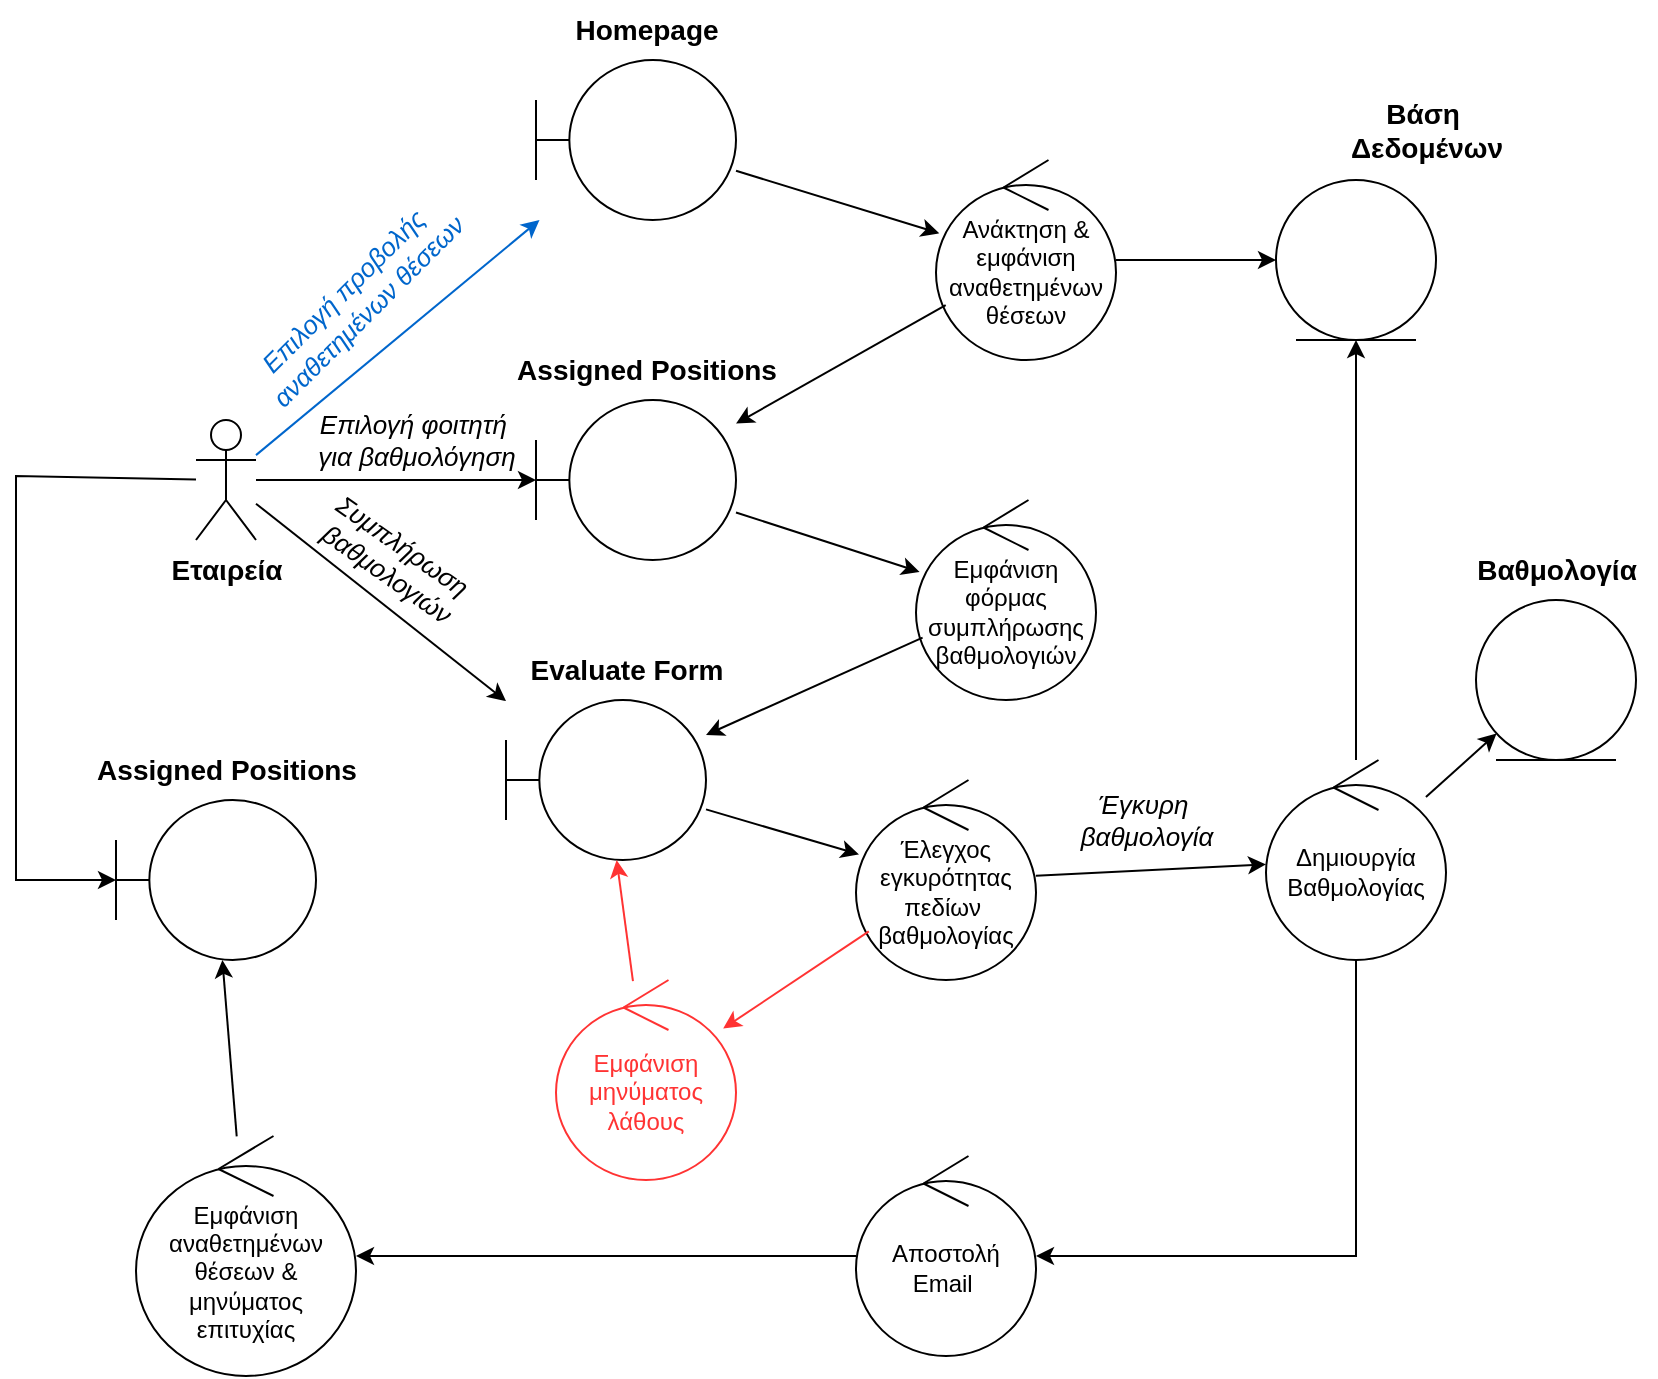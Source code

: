<mxfile version="26.2.14">
  <diagram name="Page-1" id="QNyEJe4pczlHxF9ny-6l">
    <mxGraphModel dx="2217" dy="831" grid="1" gridSize="10" guides="1" tooltips="1" connect="1" arrows="1" fold="1" page="1" pageScale="1" pageWidth="850" pageHeight="1100" math="0" shadow="0">
      <root>
        <mxCell id="0" />
        <mxCell id="1" parent="0" />
        <mxCell id="hQ01KIlwCFYa-BIex-h1-1" value="&lt;span style=&quot;font-size: 14px;&quot;&gt;&lt;b&gt;Εταιρεία&lt;/b&gt;&lt;/span&gt;" style="shape=umlActor;verticalLabelPosition=bottom;verticalAlign=top;html=1;outlineConnect=0;" parent="1" vertex="1">
          <mxGeometry x="70" y="322" width="30" height="60" as="geometry" />
        </mxCell>
        <mxCell id="hQ01KIlwCFYa-BIex-h1-2" value="" style="shape=umlBoundary;whiteSpace=wrap;html=1;" parent="1" vertex="1">
          <mxGeometry x="240" y="142" width="100" height="80" as="geometry" />
        </mxCell>
        <mxCell id="hQ01KIlwCFYa-BIex-h1-3" value="Homepage" style="text;html=1;align=center;verticalAlign=middle;resizable=0;points=[];autosize=1;strokeColor=none;fillColor=none;fontSize=14;fontStyle=1" parent="1" vertex="1">
          <mxGeometry x="250" y="112" width="90" height="30" as="geometry" />
        </mxCell>
        <mxCell id="hQ01KIlwCFYa-BIex-h1-4" value="" style="endArrow=classic;html=1;rounded=0;strokeColor=#0066CC;" parent="1" source="hQ01KIlwCFYa-BIex-h1-1" target="hQ01KIlwCFYa-BIex-h1-2" edge="1">
          <mxGeometry width="50" height="50" relative="1" as="geometry">
            <mxPoint x="550" y="512" as="sourcePoint" />
            <mxPoint x="600" y="462" as="targetPoint" />
          </mxGeometry>
        </mxCell>
        <mxCell id="hQ01KIlwCFYa-BIex-h1-5" value="Επιλογή προβολής&amp;nbsp;&lt;div&gt;αναθετημένων θέσεων&lt;/div&gt;" style="text;html=1;align=center;verticalAlign=middle;resizable=0;points=[];autosize=1;strokeColor=none;fillColor=none;rotation=-45;fontSize=13;fontStyle=2;fontColor=#0066CC;" parent="1" vertex="1">
          <mxGeometry x="75" y="242" width="150" height="40" as="geometry" />
        </mxCell>
        <mxCell id="hQ01KIlwCFYa-BIex-h1-6" value="Ανάκτηση &amp;amp; εμφάνιση αναθετημένων θέσεων" style="ellipse;shape=umlControl;whiteSpace=wrap;html=1;fontStyle=0" parent="1" vertex="1">
          <mxGeometry x="440" y="192" width="90" height="100" as="geometry" />
        </mxCell>
        <mxCell id="hQ01KIlwCFYa-BIex-h1-7" value="" style="shape=umlBoundary;whiteSpace=wrap;html=1;" parent="1" vertex="1">
          <mxGeometry x="240" y="312" width="100" height="80" as="geometry" />
        </mxCell>
        <mxCell id="hQ01KIlwCFYa-BIex-h1-8" value="Assigned Positions" style="text;html=1;align=center;verticalAlign=middle;resizable=0;points=[];autosize=1;strokeColor=none;fillColor=none;fontSize=14;fontStyle=1" parent="1" vertex="1">
          <mxGeometry x="15" y="482" width="140" height="30" as="geometry" />
        </mxCell>
        <mxCell id="hQ01KIlwCFYa-BIex-h1-9" value="" style="endArrow=classic;html=1;rounded=0;" parent="1" source="hQ01KIlwCFYa-BIex-h1-6" target="hQ01KIlwCFYa-BIex-h1-7" edge="1">
          <mxGeometry width="50" height="50" relative="1" as="geometry">
            <mxPoint x="550" y="512" as="sourcePoint" />
            <mxPoint x="600" y="462" as="targetPoint" />
          </mxGeometry>
        </mxCell>
        <mxCell id="hQ01KIlwCFYa-BIex-h1-10" value="" style="endArrow=classic;html=1;rounded=0;" parent="1" source="hQ01KIlwCFYa-BIex-h1-2" target="hQ01KIlwCFYa-BIex-h1-6" edge="1">
          <mxGeometry width="50" height="50" relative="1" as="geometry">
            <mxPoint x="550" y="512" as="sourcePoint" />
            <mxPoint x="600" y="462" as="targetPoint" />
          </mxGeometry>
        </mxCell>
        <mxCell id="hQ01KIlwCFYa-BIex-h1-11" value="" style="endArrow=classic;html=1;rounded=0;" parent="1" source="hQ01KIlwCFYa-BIex-h1-1" target="hQ01KIlwCFYa-BIex-h1-7" edge="1">
          <mxGeometry width="50" height="50" relative="1" as="geometry">
            <mxPoint x="550" y="512" as="sourcePoint" />
            <mxPoint x="600" y="462" as="targetPoint" />
          </mxGeometry>
        </mxCell>
        <mxCell id="hQ01KIlwCFYa-BIex-h1-12" value="Επιλογή φοιτητή&amp;nbsp;&lt;div&gt;για βαθμολόγηση&lt;/div&gt;" style="text;html=1;align=center;verticalAlign=middle;resizable=0;points=[];autosize=1;strokeColor=none;fillColor=none;fontSize=13;fontStyle=2" parent="1" vertex="1">
          <mxGeometry x="120" y="312" width="120" height="40" as="geometry" />
        </mxCell>
        <mxCell id="hQ01KIlwCFYa-BIex-h1-13" value="Εμφάνιση φόρμας συμπλήρωσης βαθμολογιών" style="ellipse;shape=umlControl;whiteSpace=wrap;html=1;fontStyle=0" parent="1" vertex="1">
          <mxGeometry x="430" y="362" width="90" height="100" as="geometry" />
        </mxCell>
        <mxCell id="hQ01KIlwCFYa-BIex-h1-14" value="" style="shape=umlBoundary;whiteSpace=wrap;html=1;" parent="1" vertex="1">
          <mxGeometry x="225" y="462" width="100" height="80" as="geometry" />
        </mxCell>
        <mxCell id="hQ01KIlwCFYa-BIex-h1-15" value="Evaluate Form" style="text;html=1;align=center;verticalAlign=middle;resizable=0;points=[];autosize=1;strokeColor=none;fillColor=none;fontSize=14;fontStyle=1" parent="1" vertex="1">
          <mxGeometry x="230" y="432" width="110" height="30" as="geometry" />
        </mxCell>
        <mxCell id="hQ01KIlwCFYa-BIex-h1-16" value="" style="endArrow=classic;html=1;rounded=0;" parent="1" source="hQ01KIlwCFYa-BIex-h1-1" target="hQ01KIlwCFYa-BIex-h1-14" edge="1">
          <mxGeometry width="50" height="50" relative="1" as="geometry">
            <mxPoint x="550" y="512" as="sourcePoint" />
            <mxPoint x="600" y="462" as="targetPoint" />
          </mxGeometry>
        </mxCell>
        <mxCell id="hQ01KIlwCFYa-BIex-h1-17" value="" style="endArrow=classic;html=1;rounded=0;" parent="1" source="hQ01KIlwCFYa-BIex-h1-13" target="hQ01KIlwCFYa-BIex-h1-14" edge="1">
          <mxGeometry width="50" height="50" relative="1" as="geometry">
            <mxPoint x="550" y="512" as="sourcePoint" />
            <mxPoint x="600" y="462" as="targetPoint" />
          </mxGeometry>
        </mxCell>
        <mxCell id="hQ01KIlwCFYa-BIex-h1-18" value="" style="endArrow=classic;html=1;rounded=0;" parent="1" source="hQ01KIlwCFYa-BIex-h1-7" target="hQ01KIlwCFYa-BIex-h1-13" edge="1">
          <mxGeometry width="50" height="50" relative="1" as="geometry">
            <mxPoint x="550" y="512" as="sourcePoint" />
            <mxPoint x="600" y="462" as="targetPoint" />
          </mxGeometry>
        </mxCell>
        <mxCell id="hQ01KIlwCFYa-BIex-h1-19" value="Συμπλήρωση&amp;nbsp;&lt;div&gt;βαθμολογιών&lt;/div&gt;" style="text;html=1;align=center;verticalAlign=middle;resizable=0;points=[];autosize=1;strokeColor=none;fillColor=none;fontSize=13;fontStyle=2;rotation=35;" parent="1" vertex="1">
          <mxGeometry x="115" y="372" width="110" height="40" as="geometry" />
        </mxCell>
        <mxCell id="hQ01KIlwCFYa-BIex-h1-20" value="" style="ellipse;shape=umlEntity;whiteSpace=wrap;html=1;" parent="1" vertex="1">
          <mxGeometry x="610" y="202" width="80" height="80" as="geometry" />
        </mxCell>
        <mxCell id="hQ01KIlwCFYa-BIex-h1-21" value="Βάση&amp;nbsp;&lt;div&gt;Δεδομένων&lt;/div&gt;" style="text;html=1;align=center;verticalAlign=middle;resizable=0;points=[];autosize=1;strokeColor=none;fillColor=none;fontSize=14;fontStyle=1" parent="1" vertex="1">
          <mxGeometry x="640" y="152" width="90" height="50" as="geometry" />
        </mxCell>
        <mxCell id="hQ01KIlwCFYa-BIex-h1-22" value="" style="endArrow=classic;html=1;rounded=0;" parent="1" source="hQ01KIlwCFYa-BIex-h1-6" target="hQ01KIlwCFYa-BIex-h1-20" edge="1">
          <mxGeometry width="50" height="50" relative="1" as="geometry">
            <mxPoint x="550" y="512" as="sourcePoint" />
            <mxPoint x="600" y="462" as="targetPoint" />
          </mxGeometry>
        </mxCell>
        <mxCell id="hQ01KIlwCFYa-BIex-h1-23" value="Έλεγχος εγκυρότητας πεδίων&amp;nbsp; βαθμολογίας" style="ellipse;shape=umlControl;whiteSpace=wrap;html=1;fontStyle=0" parent="1" vertex="1">
          <mxGeometry x="400" y="502" width="90" height="100" as="geometry" />
        </mxCell>
        <mxCell id="hQ01KIlwCFYa-BIex-h1-24" value="" style="endArrow=classic;html=1;rounded=0;" parent="1" source="hQ01KIlwCFYa-BIex-h1-14" target="hQ01KIlwCFYa-BIex-h1-23" edge="1">
          <mxGeometry width="50" height="50" relative="1" as="geometry">
            <mxPoint x="550" y="512" as="sourcePoint" />
            <mxPoint x="600" y="462" as="targetPoint" />
          </mxGeometry>
        </mxCell>
        <mxCell id="hQ01KIlwCFYa-BIex-h1-25" value="Δημιουργία Βαθμολογίας" style="ellipse;shape=umlControl;whiteSpace=wrap;html=1;fontStyle=0" parent="1" vertex="1">
          <mxGeometry x="605" y="492" width="90" height="100" as="geometry" />
        </mxCell>
        <mxCell id="hQ01KIlwCFYa-BIex-h1-26" value="" style="endArrow=classic;html=1;rounded=0;" parent="1" source="hQ01KIlwCFYa-BIex-h1-23" target="hQ01KIlwCFYa-BIex-h1-25" edge="1">
          <mxGeometry width="50" height="50" relative="1" as="geometry">
            <mxPoint x="550" y="512" as="sourcePoint" />
            <mxPoint x="600" y="462" as="targetPoint" />
          </mxGeometry>
        </mxCell>
        <mxCell id="hQ01KIlwCFYa-BIex-h1-27" value="" style="endArrow=classic;html=1;rounded=0;" parent="1" source="hQ01KIlwCFYa-BIex-h1-25" target="hQ01KIlwCFYa-BIex-h1-28" edge="1">
          <mxGeometry width="50" height="50" relative="1" as="geometry">
            <mxPoint x="550" y="512" as="sourcePoint" />
            <mxPoint x="600" y="462" as="targetPoint" />
          </mxGeometry>
        </mxCell>
        <mxCell id="hQ01KIlwCFYa-BIex-h1-28" value="" style="ellipse;shape=umlEntity;whiteSpace=wrap;html=1;" parent="1" vertex="1">
          <mxGeometry x="710" y="412" width="80" height="80" as="geometry" />
        </mxCell>
        <mxCell id="hQ01KIlwCFYa-BIex-h1-29" value="Βαθμολογία" style="text;html=1;align=center;verticalAlign=middle;resizable=0;points=[];autosize=1;strokeColor=none;fillColor=none;fontSize=14;fontStyle=1" parent="1" vertex="1">
          <mxGeometry x="700" y="382" width="100" height="30" as="geometry" />
        </mxCell>
        <mxCell id="hQ01KIlwCFYa-BIex-h1-30" value="" style="endArrow=classic;html=1;rounded=0;" parent="1" source="hQ01KIlwCFYa-BIex-h1-25" target="hQ01KIlwCFYa-BIex-h1-20" edge="1">
          <mxGeometry width="50" height="50" relative="1" as="geometry">
            <mxPoint x="550" y="512" as="sourcePoint" />
            <mxPoint x="600" y="462" as="targetPoint" />
          </mxGeometry>
        </mxCell>
        <mxCell id="hQ01KIlwCFYa-BIex-h1-31" value="" style="endArrow=classic;html=1;rounded=0;" parent="1" source="hQ01KIlwCFYa-BIex-h1-33" target="hQ01KIlwCFYa-BIex-h1-34" edge="1">
          <mxGeometry width="50" height="50" relative="1" as="geometry">
            <mxPoint x="550" y="512" as="sourcePoint" />
            <mxPoint x="600" y="462" as="targetPoint" />
          </mxGeometry>
        </mxCell>
        <mxCell id="hQ01KIlwCFYa-BIex-h1-33" value="Εμφάνιση αναθετημένων θέσεων &amp;amp; μηνύματος επιτυχίας" style="ellipse;shape=umlControl;whiteSpace=wrap;html=1;fontStyle=0" parent="1" vertex="1">
          <mxGeometry x="40" y="680" width="110" height="120" as="geometry" />
        </mxCell>
        <mxCell id="hQ01KIlwCFYa-BIex-h1-34" value="" style="shape=umlBoundary;whiteSpace=wrap;html=1;" parent="1" vertex="1">
          <mxGeometry x="30" y="512" width="100" height="80" as="geometry" />
        </mxCell>
        <mxCell id="hQ01KIlwCFYa-BIex-h1-35" value="Αποστολή Email&amp;nbsp;" style="ellipse;shape=umlControl;whiteSpace=wrap;html=1;fontStyle=0" parent="1" vertex="1">
          <mxGeometry x="400" y="690" width="90" height="100" as="geometry" />
        </mxCell>
        <mxCell id="hQ01KIlwCFYa-BIex-h1-36" value="" style="endArrow=classic;html=1;rounded=0;" parent="1" source="hQ01KIlwCFYa-BIex-h1-1" target="hQ01KIlwCFYa-BIex-h1-34" edge="1">
          <mxGeometry width="50" height="50" relative="1" as="geometry">
            <mxPoint x="550" y="382" as="sourcePoint" />
            <mxPoint x="600" y="332" as="targetPoint" />
            <Array as="points">
              <mxPoint x="-20" y="350" />
              <mxPoint x="-20" y="552" />
            </Array>
          </mxGeometry>
        </mxCell>
        <mxCell id="hQ01KIlwCFYa-BIex-h1-37" value="" style="endArrow=classic;html=1;rounded=0;" parent="1" source="hQ01KIlwCFYa-BIex-h1-35" target="hQ01KIlwCFYa-BIex-h1-33" edge="1">
          <mxGeometry width="50" height="50" relative="1" as="geometry">
            <mxPoint x="550" y="382" as="sourcePoint" />
            <mxPoint x="600" y="332" as="targetPoint" />
          </mxGeometry>
        </mxCell>
        <mxCell id="hQ01KIlwCFYa-BIex-h1-38" value="" style="endArrow=classic;html=1;rounded=0;" parent="1" source="hQ01KIlwCFYa-BIex-h1-25" target="hQ01KIlwCFYa-BIex-h1-35" edge="1">
          <mxGeometry width="50" height="50" relative="1" as="geometry">
            <mxPoint x="830" y="572" as="sourcePoint" />
            <mxPoint x="600" y="332" as="targetPoint" />
            <Array as="points">
              <mxPoint x="650" y="740" />
            </Array>
          </mxGeometry>
        </mxCell>
        <mxCell id="hQ01KIlwCFYa-BIex-h1-40" value="Έγκυρη&amp;nbsp;&lt;div&gt;βαθμολογία&lt;/div&gt;" style="text;html=1;align=center;verticalAlign=middle;resizable=0;points=[];autosize=1;strokeColor=none;fillColor=none;fontStyle=2;fontSize=13;" parent="1" vertex="1">
          <mxGeometry x="500" y="502" width="90" height="40" as="geometry" />
        </mxCell>
        <mxCell id="hQ01KIlwCFYa-BIex-h1-41" value="Εμφάνιση μηνύματος λάθους" style="ellipse;shape=umlControl;whiteSpace=wrap;html=1;fontStyle=0;strokeColor=light-dark(#FF3333,#ED0202);fontColor=light-dark(#FF3333,#ED0202);" parent="1" vertex="1">
          <mxGeometry x="250" y="602" width="90" height="100" as="geometry" />
        </mxCell>
        <mxCell id="hQ01KIlwCFYa-BIex-h1-42" value="" style="endArrow=classic;html=1;rounded=0;strokeColor=light-dark(#FF3333,#ED0202);" parent="1" source="hQ01KIlwCFYa-BIex-h1-23" target="hQ01KIlwCFYa-BIex-h1-41" edge="1">
          <mxGeometry width="50" height="50" relative="1" as="geometry">
            <mxPoint x="540" y="432" as="sourcePoint" />
            <mxPoint x="590" y="382" as="targetPoint" />
          </mxGeometry>
        </mxCell>
        <mxCell id="hQ01KIlwCFYa-BIex-h1-44" value="" style="endArrow=classic;html=1;rounded=0;strokeColor=light-dark(#FF3333,#ED0202);" parent="1" source="hQ01KIlwCFYa-BIex-h1-41" target="hQ01KIlwCFYa-BIex-h1-14" edge="1">
          <mxGeometry width="50" height="50" relative="1" as="geometry">
            <mxPoint x="416" y="588" as="sourcePoint" />
            <mxPoint x="344" y="636" as="targetPoint" />
          </mxGeometry>
        </mxCell>
        <mxCell id="4b3gz5xY7bfvDxP9xmBf-1" value="Assigned Positions" style="text;html=1;align=center;verticalAlign=middle;resizable=0;points=[];autosize=1;strokeColor=none;fillColor=none;fontSize=14;fontStyle=1" vertex="1" parent="1">
          <mxGeometry x="225" y="282" width="140" height="30" as="geometry" />
        </mxCell>
      </root>
    </mxGraphModel>
  </diagram>
</mxfile>
